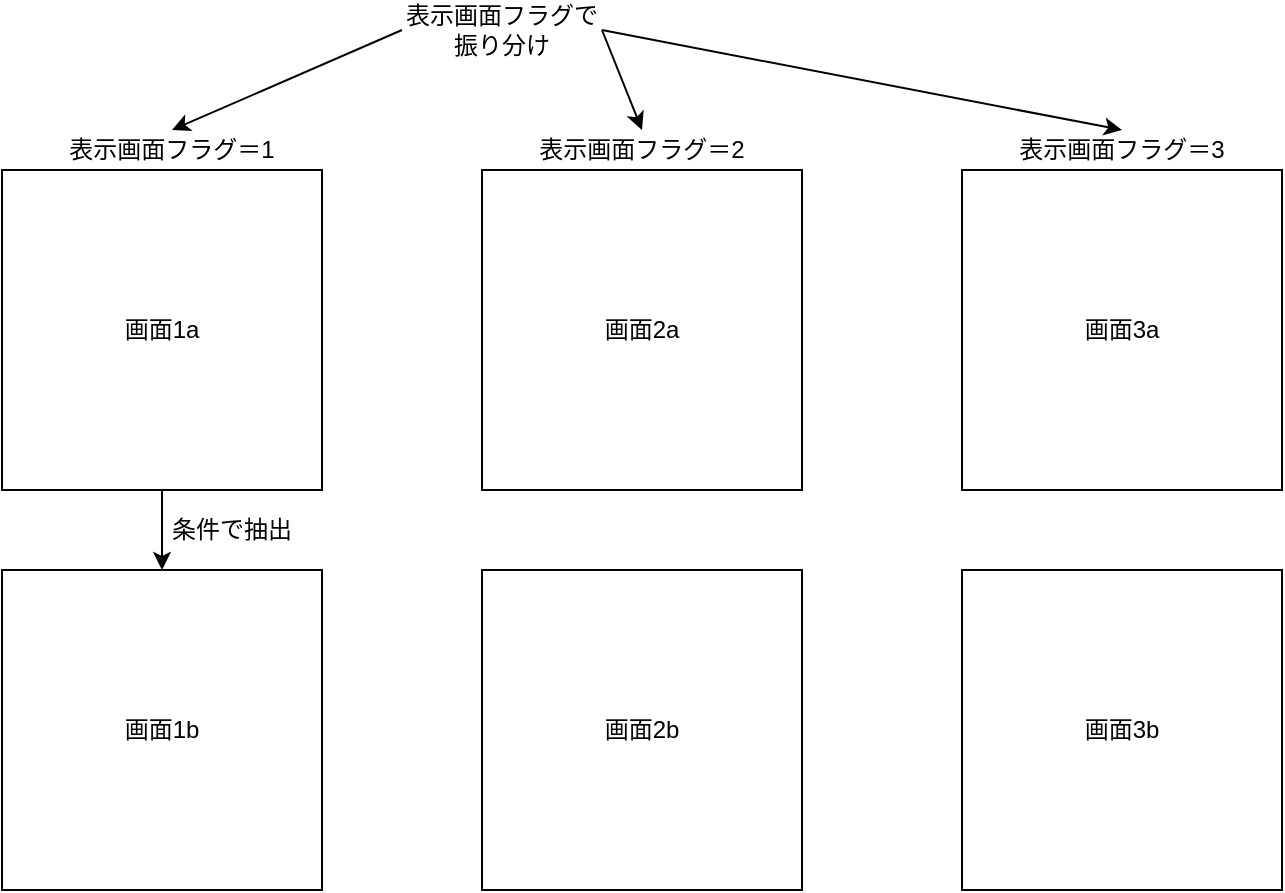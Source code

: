<mxfile>
    <diagram id="F6tHDLu-zZuhOy4buBdL" name="ページ1">
        <mxGraphModel dx="734" dy="510" grid="1" gridSize="10" guides="1" tooltips="1" connect="1" arrows="1" fold="1" page="1" pageScale="1" pageWidth="827" pageHeight="1169" math="0" shadow="0">
            <root>
                <mxCell id="0"/>
                <mxCell id="1" parent="0"/>
                <mxCell id="3" value="画面1a" style="rounded=0;whiteSpace=wrap;html=1;" vertex="1" parent="1">
                    <mxGeometry x="80" y="120" width="160" height="160" as="geometry"/>
                </mxCell>
                <mxCell id="4" value="画面1b" style="rounded=0;whiteSpace=wrap;html=1;" vertex="1" parent="1">
                    <mxGeometry x="80" y="320" width="160" height="160" as="geometry"/>
                </mxCell>
                <mxCell id="7" value="" style="endArrow=classic;html=1;exitX=0.5;exitY=1;exitDx=0;exitDy=0;entryX=0.5;entryY=0;entryDx=0;entryDy=0;" edge="1" parent="1" source="3" target="4">
                    <mxGeometry width="50" height="50" relative="1" as="geometry">
                        <mxPoint x="350" y="280" as="sourcePoint"/>
                        <mxPoint x="400" y="230" as="targetPoint"/>
                    </mxGeometry>
                </mxCell>
                <mxCell id="8" value="条件で抽出" style="text;html=1;strokeColor=none;fillColor=none;align=center;verticalAlign=middle;whiteSpace=wrap;rounded=0;" vertex="1" parent="1">
                    <mxGeometry x="160" y="290" width="70" height="20" as="geometry"/>
                </mxCell>
                <mxCell id="9" value="表示画面フラグ＝1" style="text;html=1;strokeColor=none;fillColor=none;align=center;verticalAlign=middle;whiteSpace=wrap;rounded=0;" vertex="1" parent="1">
                    <mxGeometry x="110" y="100" width="110" height="20" as="geometry"/>
                </mxCell>
                <mxCell id="10" value="画面2a" style="rounded=0;whiteSpace=wrap;html=1;" vertex="1" parent="1">
                    <mxGeometry x="320" y="120" width="160" height="160" as="geometry"/>
                </mxCell>
                <mxCell id="11" value="画面2b" style="rounded=0;whiteSpace=wrap;html=1;" vertex="1" parent="1">
                    <mxGeometry x="320" y="320" width="160" height="160" as="geometry"/>
                </mxCell>
                <mxCell id="12" value="画面3a" style="rounded=0;whiteSpace=wrap;html=1;" vertex="1" parent="1">
                    <mxGeometry x="560" y="120" width="160" height="160" as="geometry"/>
                </mxCell>
                <mxCell id="13" value="画面3b" style="rounded=0;whiteSpace=wrap;html=1;" vertex="1" parent="1">
                    <mxGeometry x="560" y="320" width="160" height="160" as="geometry"/>
                </mxCell>
                <mxCell id="14" value="表示画面フラグ＝2" style="text;html=1;strokeColor=none;fillColor=none;align=center;verticalAlign=middle;whiteSpace=wrap;rounded=0;" vertex="1" parent="1">
                    <mxGeometry x="345" y="100" width="110" height="20" as="geometry"/>
                </mxCell>
                <mxCell id="15" value="表示画面フラグ＝3" style="text;html=1;strokeColor=none;fillColor=none;align=center;verticalAlign=middle;whiteSpace=wrap;rounded=0;" vertex="1" parent="1">
                    <mxGeometry x="585" y="100" width="110" height="20" as="geometry"/>
                </mxCell>
                <mxCell id="20" value="表示画面フラグで振り分け" style="text;html=1;strokeColor=none;fillColor=none;align=center;verticalAlign=middle;whiteSpace=wrap;rounded=0;" vertex="1" parent="1">
                    <mxGeometry x="280" y="40" width="100" height="20" as="geometry"/>
                </mxCell>
                <mxCell id="21" value="" style="endArrow=classic;html=1;exitX=0;exitY=0.5;exitDx=0;exitDy=0;entryX=0.5;entryY=0;entryDx=0;entryDy=0;" edge="1" parent="1" source="20" target="9">
                    <mxGeometry width="50" height="50" relative="1" as="geometry">
                        <mxPoint x="350" y="300" as="sourcePoint"/>
                        <mxPoint x="400" y="250" as="targetPoint"/>
                    </mxGeometry>
                </mxCell>
                <mxCell id="22" value="" style="endArrow=classic;html=1;exitX=1;exitY=0.5;exitDx=0;exitDy=0;entryX=0.5;entryY=0;entryDx=0;entryDy=0;" edge="1" parent="1" source="20" target="14">
                    <mxGeometry width="50" height="50" relative="1" as="geometry">
                        <mxPoint x="350" y="300" as="sourcePoint"/>
                        <mxPoint x="400" y="250" as="targetPoint"/>
                    </mxGeometry>
                </mxCell>
                <mxCell id="23" value="" style="endArrow=classic;html=1;exitX=1;exitY=0.5;exitDx=0;exitDy=0;entryX=0.5;entryY=0;entryDx=0;entryDy=0;" edge="1" parent="1" source="20" target="15">
                    <mxGeometry width="50" height="50" relative="1" as="geometry">
                        <mxPoint x="350" y="300" as="sourcePoint"/>
                        <mxPoint x="400" y="250" as="targetPoint"/>
                    </mxGeometry>
                </mxCell>
            </root>
        </mxGraphModel>
    </diagram>
</mxfile>